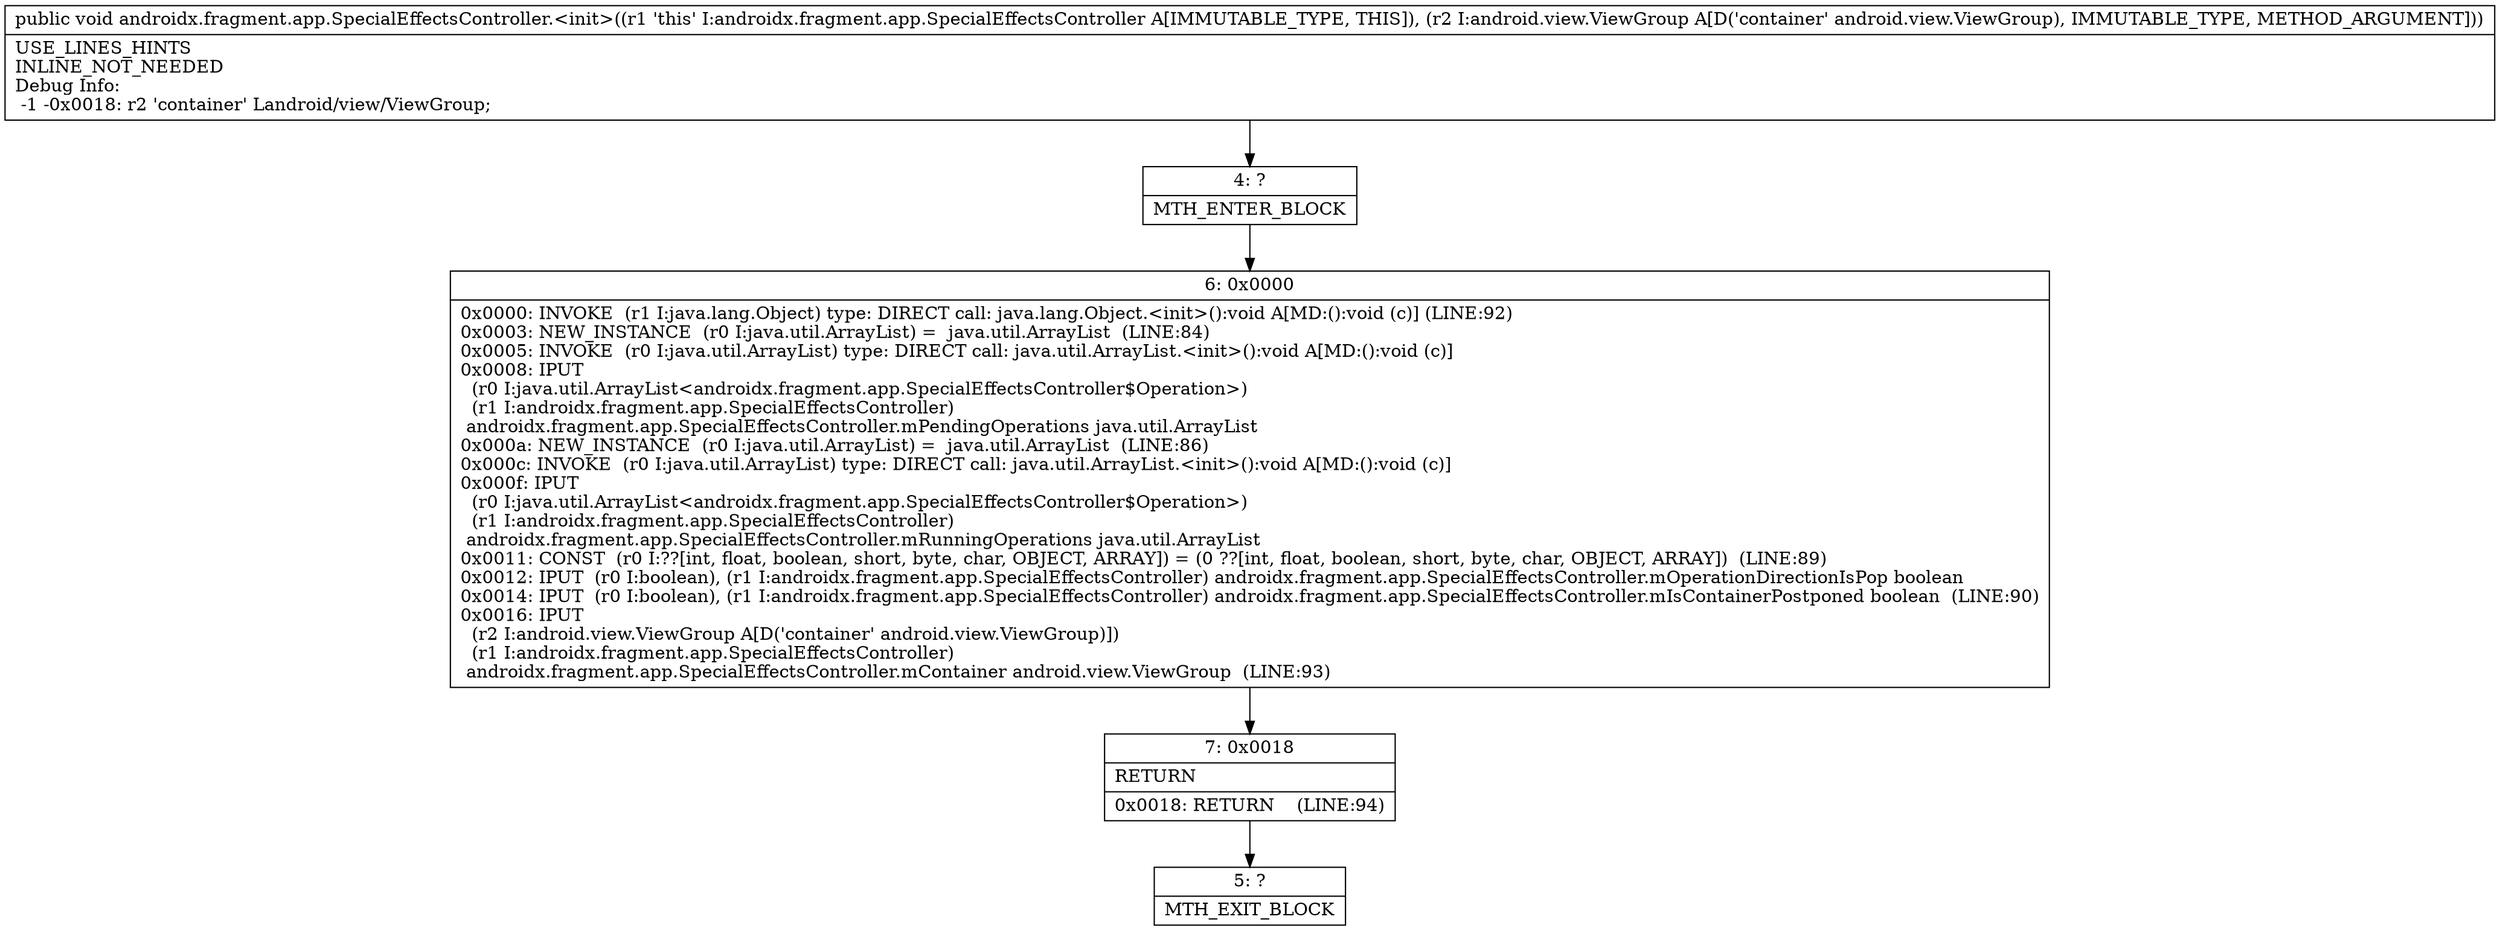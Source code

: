 digraph "CFG forandroidx.fragment.app.SpecialEffectsController.\<init\>(Landroid\/view\/ViewGroup;)V" {
Node_4 [shape=record,label="{4\:\ ?|MTH_ENTER_BLOCK\l}"];
Node_6 [shape=record,label="{6\:\ 0x0000|0x0000: INVOKE  (r1 I:java.lang.Object) type: DIRECT call: java.lang.Object.\<init\>():void A[MD:():void (c)] (LINE:92)\l0x0003: NEW_INSTANCE  (r0 I:java.util.ArrayList) =  java.util.ArrayList  (LINE:84)\l0x0005: INVOKE  (r0 I:java.util.ArrayList) type: DIRECT call: java.util.ArrayList.\<init\>():void A[MD:():void (c)]\l0x0008: IPUT  \l  (r0 I:java.util.ArrayList\<androidx.fragment.app.SpecialEffectsController$Operation\>)\l  (r1 I:androidx.fragment.app.SpecialEffectsController)\l androidx.fragment.app.SpecialEffectsController.mPendingOperations java.util.ArrayList \l0x000a: NEW_INSTANCE  (r0 I:java.util.ArrayList) =  java.util.ArrayList  (LINE:86)\l0x000c: INVOKE  (r0 I:java.util.ArrayList) type: DIRECT call: java.util.ArrayList.\<init\>():void A[MD:():void (c)]\l0x000f: IPUT  \l  (r0 I:java.util.ArrayList\<androidx.fragment.app.SpecialEffectsController$Operation\>)\l  (r1 I:androidx.fragment.app.SpecialEffectsController)\l androidx.fragment.app.SpecialEffectsController.mRunningOperations java.util.ArrayList \l0x0011: CONST  (r0 I:??[int, float, boolean, short, byte, char, OBJECT, ARRAY]) = (0 ??[int, float, boolean, short, byte, char, OBJECT, ARRAY])  (LINE:89)\l0x0012: IPUT  (r0 I:boolean), (r1 I:androidx.fragment.app.SpecialEffectsController) androidx.fragment.app.SpecialEffectsController.mOperationDirectionIsPop boolean \l0x0014: IPUT  (r0 I:boolean), (r1 I:androidx.fragment.app.SpecialEffectsController) androidx.fragment.app.SpecialEffectsController.mIsContainerPostponed boolean  (LINE:90)\l0x0016: IPUT  \l  (r2 I:android.view.ViewGroup A[D('container' android.view.ViewGroup)])\l  (r1 I:androidx.fragment.app.SpecialEffectsController)\l androidx.fragment.app.SpecialEffectsController.mContainer android.view.ViewGroup  (LINE:93)\l}"];
Node_7 [shape=record,label="{7\:\ 0x0018|RETURN\l|0x0018: RETURN    (LINE:94)\l}"];
Node_5 [shape=record,label="{5\:\ ?|MTH_EXIT_BLOCK\l}"];
MethodNode[shape=record,label="{public void androidx.fragment.app.SpecialEffectsController.\<init\>((r1 'this' I:androidx.fragment.app.SpecialEffectsController A[IMMUTABLE_TYPE, THIS]), (r2 I:android.view.ViewGroup A[D('container' android.view.ViewGroup), IMMUTABLE_TYPE, METHOD_ARGUMENT]))  | USE_LINES_HINTS\lINLINE_NOT_NEEDED\lDebug Info:\l  \-1 \-0x0018: r2 'container' Landroid\/view\/ViewGroup;\l}"];
MethodNode -> Node_4;Node_4 -> Node_6;
Node_6 -> Node_7;
Node_7 -> Node_5;
}

